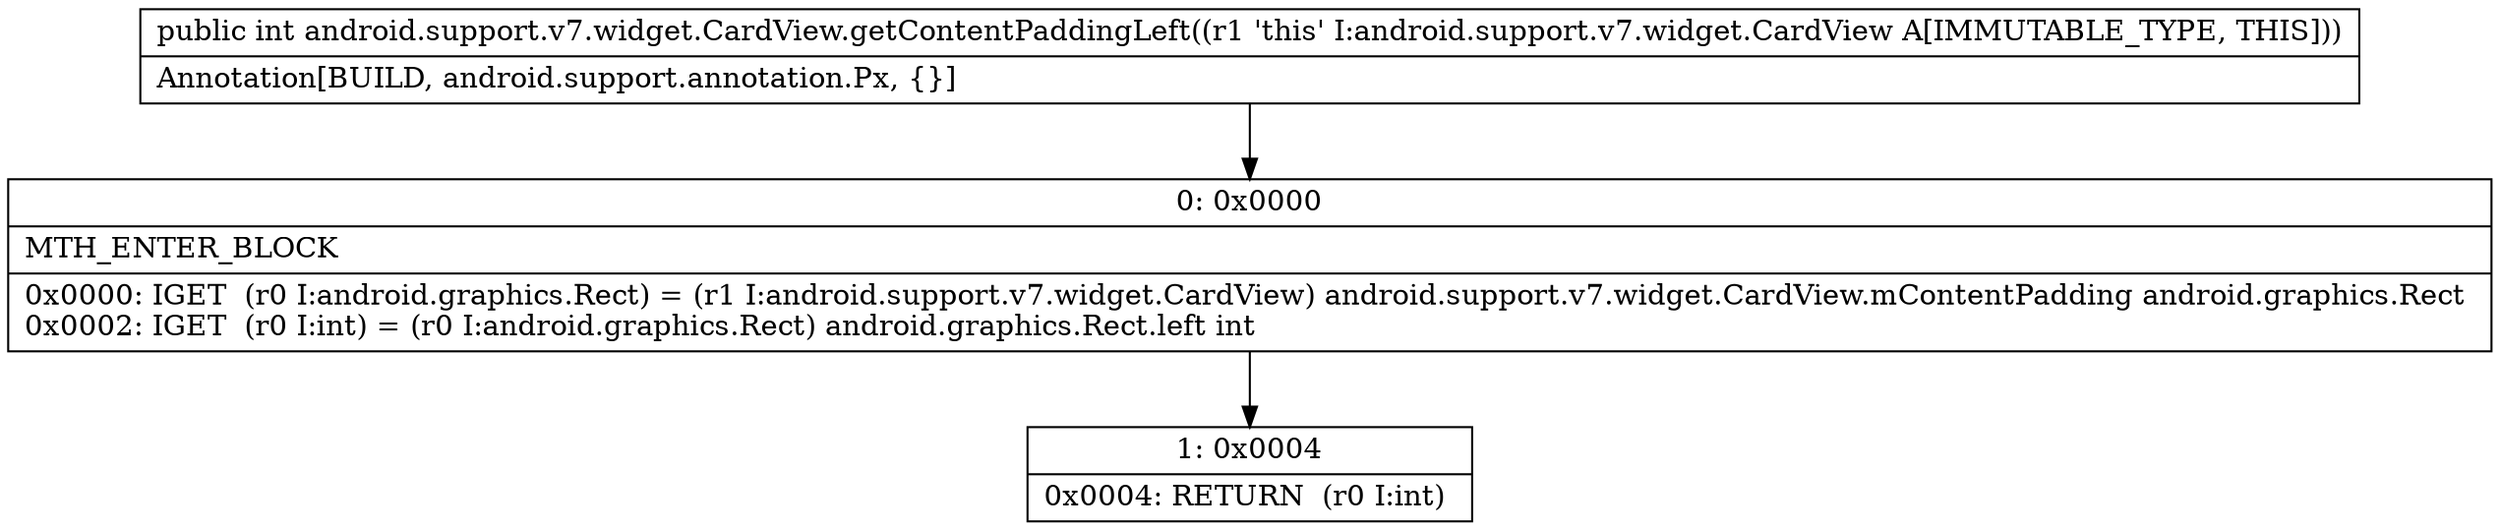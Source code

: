 digraph "CFG forandroid.support.v7.widget.CardView.getContentPaddingLeft()I" {
Node_0 [shape=record,label="{0\:\ 0x0000|MTH_ENTER_BLOCK\l|0x0000: IGET  (r0 I:android.graphics.Rect) = (r1 I:android.support.v7.widget.CardView) android.support.v7.widget.CardView.mContentPadding android.graphics.Rect \l0x0002: IGET  (r0 I:int) = (r0 I:android.graphics.Rect) android.graphics.Rect.left int \l}"];
Node_1 [shape=record,label="{1\:\ 0x0004|0x0004: RETURN  (r0 I:int) \l}"];
MethodNode[shape=record,label="{public int android.support.v7.widget.CardView.getContentPaddingLeft((r1 'this' I:android.support.v7.widget.CardView A[IMMUTABLE_TYPE, THIS]))  | Annotation[BUILD, android.support.annotation.Px, \{\}]\l}"];
MethodNode -> Node_0;
Node_0 -> Node_1;
}

